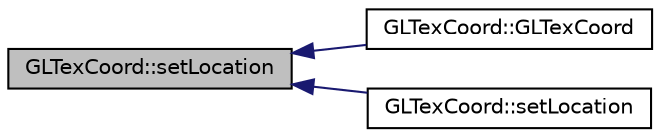 digraph "GLTexCoord::setLocation"
{
  edge [fontname="Helvetica",fontsize="10",labelfontname="Helvetica",labelfontsize="10"];
  node [fontname="Helvetica",fontsize="10",shape=record];
  rankdir="LR";
  Node1 [label="GLTexCoord::setLocation",height=0.2,width=0.4,color="black", fillcolor="grey75", style="filled", fontcolor="black"];
  Node1 -> Node2 [dir="back",color="midnightblue",fontsize="10",style="solid",fontname="Helvetica"];
  Node2 [label="GLTexCoord::GLTexCoord",height=0.2,width=0.4,color="black", fillcolor="white", style="filled",URL="$class_g_l_tex_coord.html#ac91e39d08f1cab9c4d6d9e8630892035"];
  Node1 -> Node3 [dir="back",color="midnightblue",fontsize="10",style="solid",fontname="Helvetica"];
  Node3 [label="GLTexCoord::setLocation",height=0.2,width=0.4,color="black", fillcolor="white", style="filled",URL="$class_g_l_tex_coord.html#aec023deb7d7179d42efe4d4b56446e71"];
}
